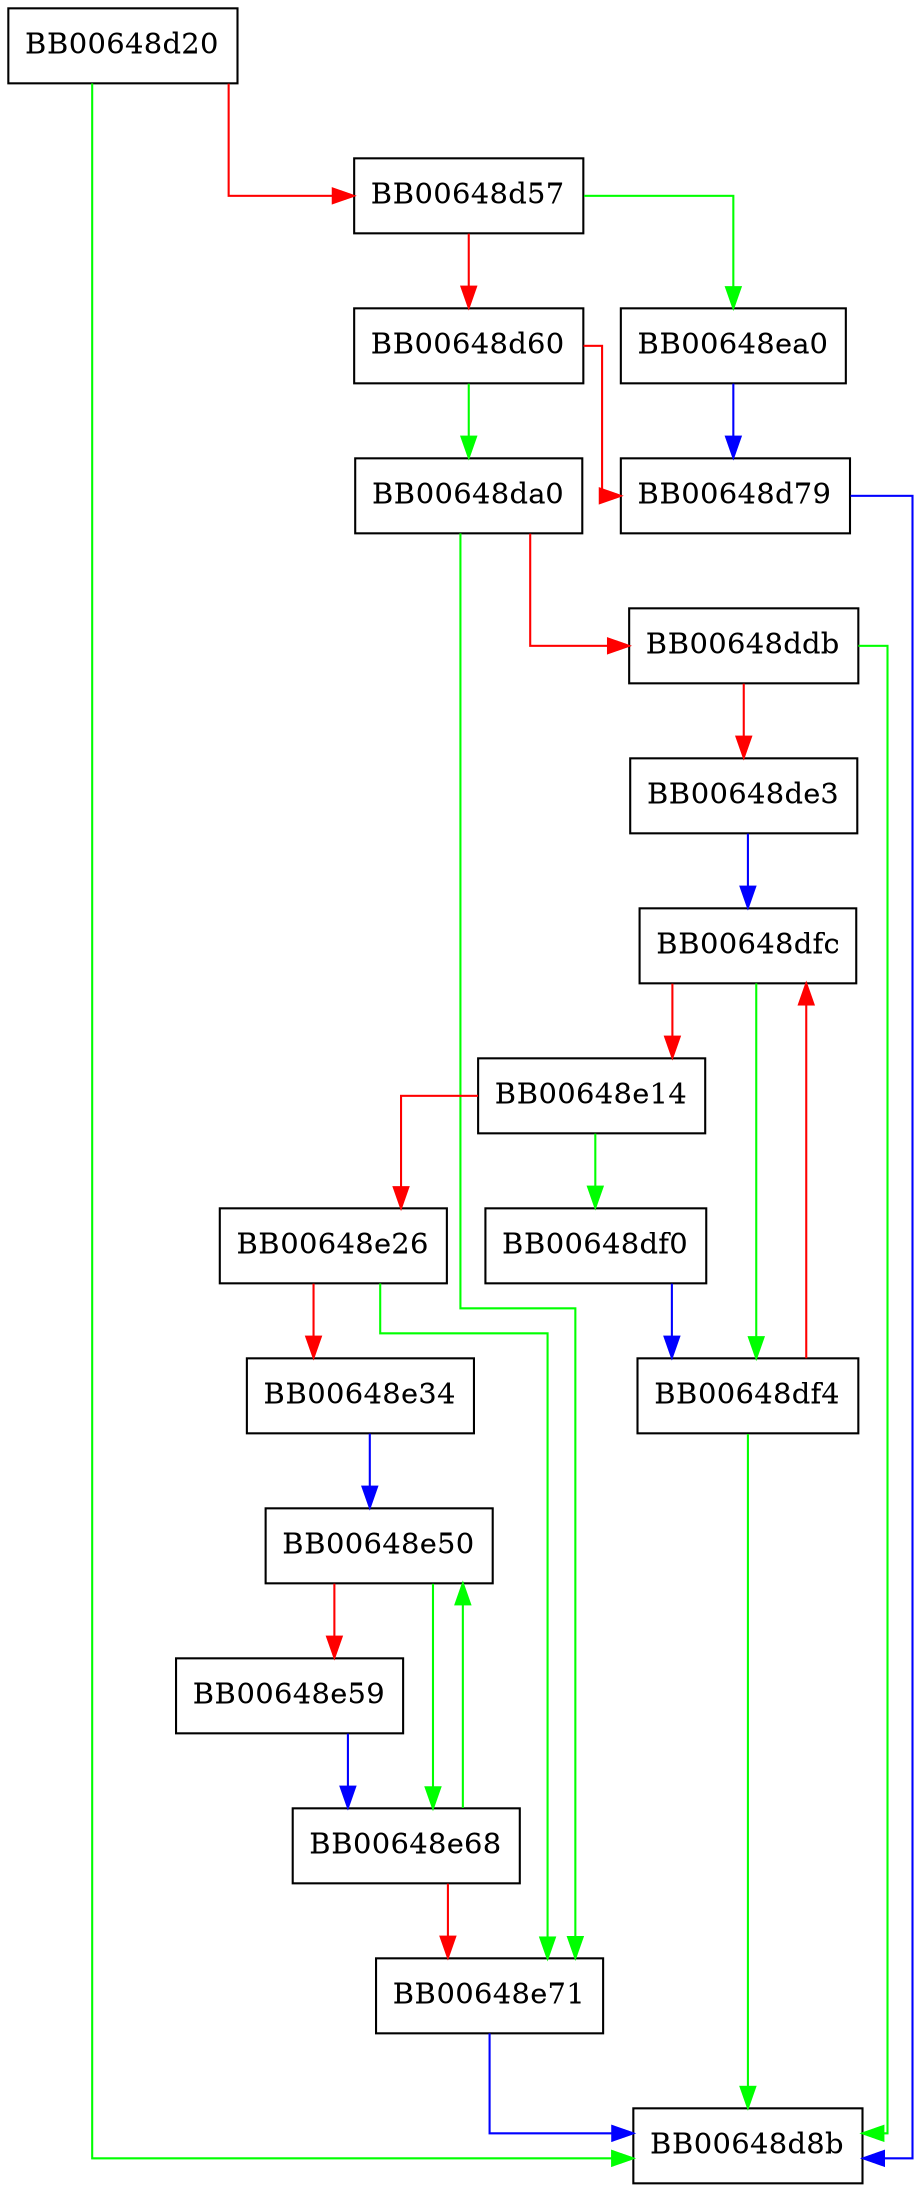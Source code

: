 digraph OPENSSL_sk_deep_copy {
  node [shape="box"];
  graph [splines=ortho];
  BB00648d20 -> BB00648d8b [color="green"];
  BB00648d20 -> BB00648d57 [color="red"];
  BB00648d57 -> BB00648ea0 [color="green"];
  BB00648d57 -> BB00648d60 [color="red"];
  BB00648d60 -> BB00648da0 [color="green"];
  BB00648d60 -> BB00648d79 [color="red"];
  BB00648d79 -> BB00648d8b [color="blue"];
  BB00648da0 -> BB00648e71 [color="green"];
  BB00648da0 -> BB00648ddb [color="red"];
  BB00648ddb -> BB00648d8b [color="green"];
  BB00648ddb -> BB00648de3 [color="red"];
  BB00648de3 -> BB00648dfc [color="blue"];
  BB00648df0 -> BB00648df4 [color="blue"];
  BB00648df4 -> BB00648d8b [color="green"];
  BB00648df4 -> BB00648dfc [color="red"];
  BB00648dfc -> BB00648df4 [color="green"];
  BB00648dfc -> BB00648e14 [color="red"];
  BB00648e14 -> BB00648df0 [color="green"];
  BB00648e14 -> BB00648e26 [color="red"];
  BB00648e26 -> BB00648e71 [color="green"];
  BB00648e26 -> BB00648e34 [color="red"];
  BB00648e34 -> BB00648e50 [color="blue"];
  BB00648e50 -> BB00648e68 [color="green"];
  BB00648e50 -> BB00648e59 [color="red"];
  BB00648e59 -> BB00648e68 [color="blue"];
  BB00648e68 -> BB00648e50 [color="green"];
  BB00648e68 -> BB00648e71 [color="red"];
  BB00648e71 -> BB00648d8b [color="blue"];
  BB00648ea0 -> BB00648d79 [color="blue"];
}